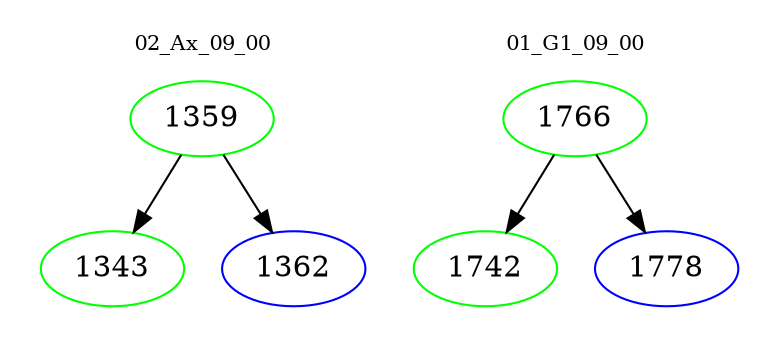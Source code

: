 digraph{
subgraph cluster_0 {
color = white
label = "02_Ax_09_00";
fontsize=10;
T0_1359 [label="1359", color="green"]
T0_1359 -> T0_1343 [color="black"]
T0_1343 [label="1343", color="green"]
T0_1359 -> T0_1362 [color="black"]
T0_1362 [label="1362", color="blue"]
}
subgraph cluster_1 {
color = white
label = "01_G1_09_00";
fontsize=10;
T1_1766 [label="1766", color="green"]
T1_1766 -> T1_1742 [color="black"]
T1_1742 [label="1742", color="green"]
T1_1766 -> T1_1778 [color="black"]
T1_1778 [label="1778", color="blue"]
}
}
